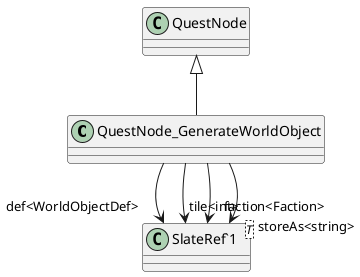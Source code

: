 @startuml
class QuestNode_GenerateWorldObject {
}
class "SlateRef`1"<T> {
}
QuestNode <|-- QuestNode_GenerateWorldObject
QuestNode_GenerateWorldObject --> "def<WorldObjectDef>" "SlateRef`1"
QuestNode_GenerateWorldObject --> "tile<int>" "SlateRef`1"
QuestNode_GenerateWorldObject --> "faction<Faction>" "SlateRef`1"
QuestNode_GenerateWorldObject --> "storeAs<string>" "SlateRef`1"
@enduml
